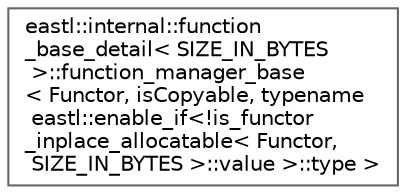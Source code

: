 digraph "类继承关系图"
{
 // LATEX_PDF_SIZE
  bgcolor="transparent";
  edge [fontname=Helvetica,fontsize=10,labelfontname=Helvetica,labelfontsize=10];
  node [fontname=Helvetica,fontsize=10,shape=box,height=0.2,width=0.4];
  rankdir="LR";
  Node0 [id="Node000000",label="eastl::internal::function\l_base_detail\< SIZE_IN_BYTES\l \>::function_manager_base\l\< Functor, isCopyable, typename\l eastl::enable_if\<!is_functor\l_inplace_allocatable\< Functor,\l SIZE_IN_BYTES \>::value \>::type \>",height=0.2,width=0.4,color="grey40", fillcolor="white", style="filled",URL="$classeastl_1_1internal_1_1function__base__detail_1_1function__manager__base_3_01_functor_00_01is4b9474a7b17df48b5454e017165cd399.html",tooltip=" "];
}
